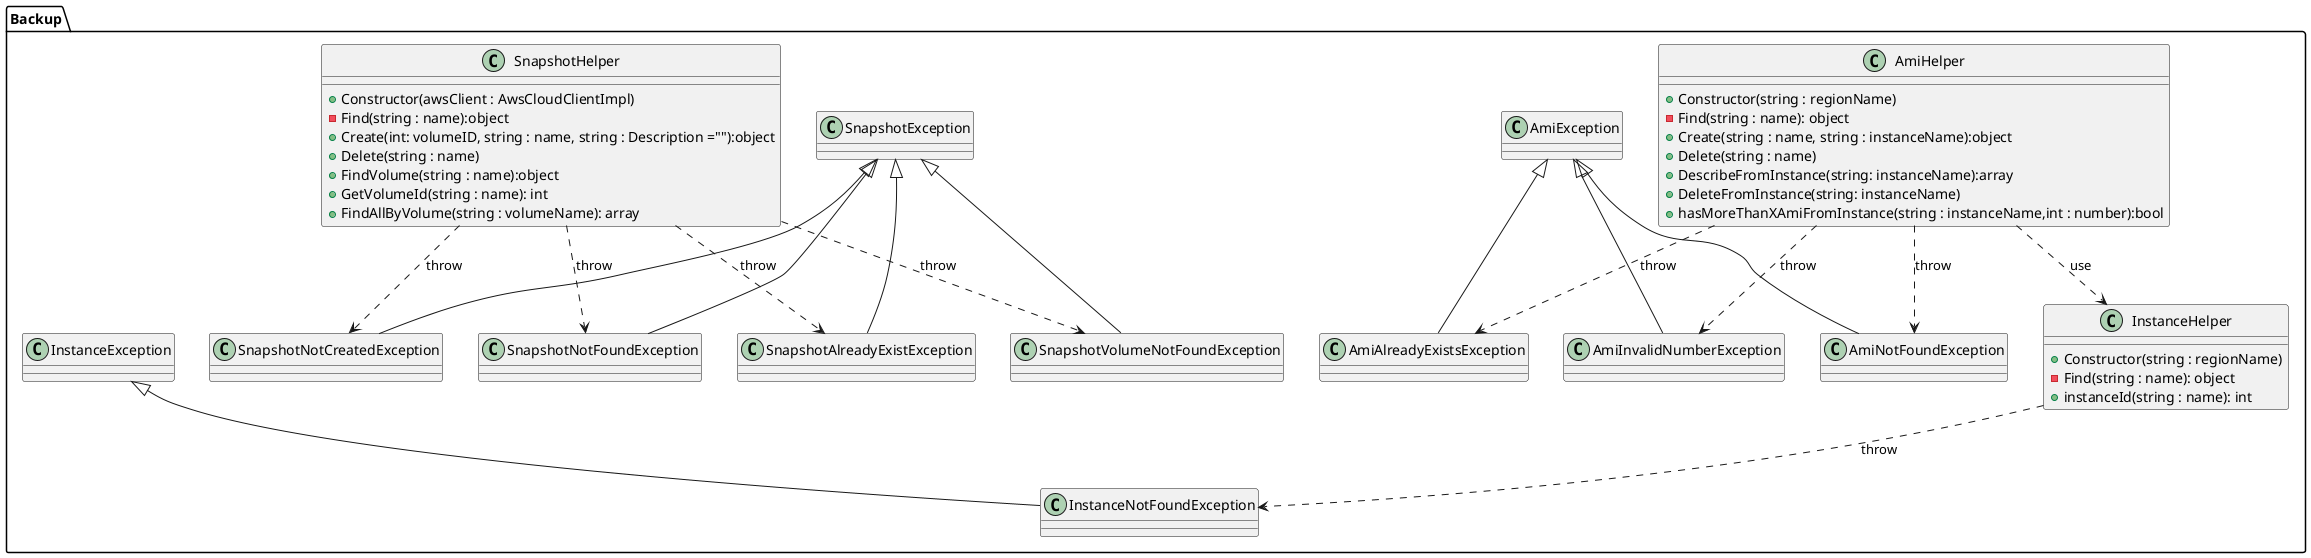 @startuml
'https://plantuml.com/class-diagram

package "Backup"{
    'classes and interfaces
    class AmiHelper{
        +Constructor(string : regionName)
        -Find(string : name): object
        +Create(string : name, string : instanceName):object
        +Delete(string : name)
        +DescribeFromInstance(string: instanceName):array
        +DeleteFromInstance(string: instanceName)
        +hasMoreThanXAmiFromInstance(string : instanceName,int : number):bool
    }

    class SnapshotHelper{
        +Constructor(awsClient : AwsCloudClientImpl)
        -Find(string : name):object
        +Create(int: volumeID, string : name, string : Description =""):object
        +Delete(string : name)
        +FindVolume(string : name):object
        +GetVolumeId(string : name): int
        +FindAllByVolume(string : volumeName): array
    }

    class InstanceHelper{
        +Constructor(string : regionName)
        -Find(string : name): object
        +instanceId(string : name): int

    }

    class AmiException{}
    class AmiAlreadyExistsException{}
    class AmiNotFoundException{}
    class AmiInvalidNumberException{}

    class SnapshotException{}
    class SnapshotNotFoundException{}
    class SnapshotAlreadyExistException{}
    class SnapshotNotCreatedException{}
    class SnapshotVolumeNotFoundException{}

    class InstanceException
    class InstanceNotFoundException

    'relations

    AmiException <|-- AmiAlreadyExistsException
    AmiException <|-- AmiNotFoundException
    AmiException <|-- AmiInvalidNumberException

    AmiHelper ..> AmiAlreadyExistsException :throw
    AmiHelper ..> AmiNotFoundException :throw
    AmiHelper ..> AmiInvalidNumberException :throw

    AmiHelper ..> InstanceHelper :use
    InstanceException <|-- InstanceNotFoundException
    InstanceHelper ..> InstanceNotFoundException :throw

    SnapshotException <|-- SnapshotNotFoundException
    SnapshotException <|-- SnapshotAlreadyExistException
    SnapshotException <|-- SnapshotNotCreatedException
    SnapshotException <|-- SnapshotVolumeNotFoundException

    SnapshotHelper ..> SnapshotNotCreatedException :throw
    SnapshotHelper ..> SnapshotVolumeNotFoundException :throw
    SnapshotHelper ..> SnapshotAlreadyExistException :throw
    SnapshotHelper ..> SnapshotNotFoundException :throw

@enduml
